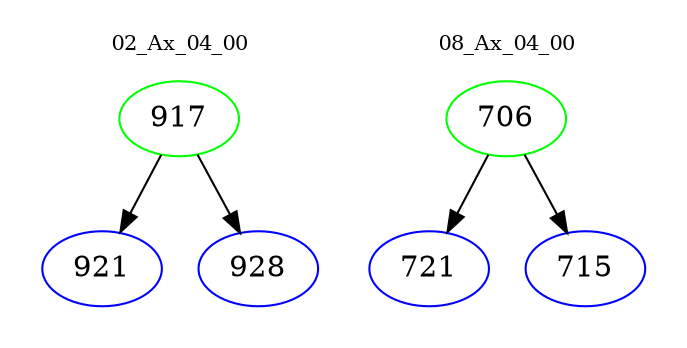 digraph{
subgraph cluster_0 {
color = white
label = "02_Ax_04_00";
fontsize=10;
T0_917 [label="917", color="green"]
T0_917 -> T0_921 [color="black"]
T0_921 [label="921", color="blue"]
T0_917 -> T0_928 [color="black"]
T0_928 [label="928", color="blue"]
}
subgraph cluster_1 {
color = white
label = "08_Ax_04_00";
fontsize=10;
T1_706 [label="706", color="green"]
T1_706 -> T1_721 [color="black"]
T1_721 [label="721", color="blue"]
T1_706 -> T1_715 [color="black"]
T1_715 [label="715", color="blue"]
}
}
